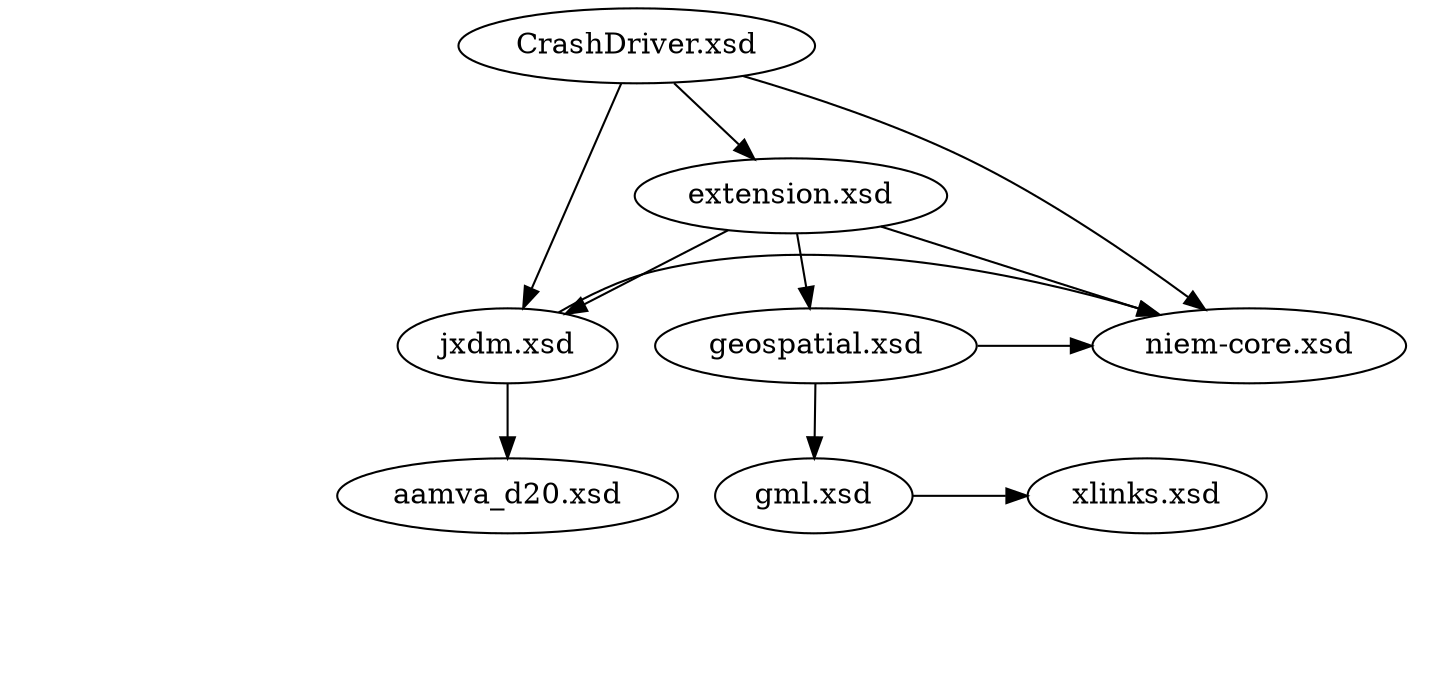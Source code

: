 digraph schemas {

	// layouts
    // layout="circo";
    layout="dot";
    
    // layout="fdp";
    // layout="neato";
    // layout="osage";
    // layout="patchwork";
    // layout="sfdp";
    // layout="twopi";

	// extension

	CrashDriver [label="CrashDriver.xsd"];
		CrashDriver -> niem_core;
		CrashDriver -> jxdm;
		CrashDriver -> extension;
		CrashDriver -> structures [style="invis"];

	extension [label="extension.xsd"];
		extension -> niem_core;
		extension -> jxdm;
		extension -> geospatial;
		extension -> niem_xs [style="invis"];
		extension -> structures [style="invis"];

	// external
	gml [label="gml.xsd"];
		gml -> xlinks;
	xlinks [label="xlinks.xsd"];


	structures [label="structures.xsd", style="invis"];


	// core

	niem_core [label="niem-core.xsd"];
		niem_core -> niem_xs [style="invis"];
		niem_core -> structures [style="invis"];

	// domains
	jxdm [label="jxdm.xsd"];
		jxdm -> aamva_d20;
		jxdm -> niem_core;
		jxdm -> niem_xs [style="invis"];
		jxdm -> structures [style="invis"];

	// codes

	aamva_d20 [label="aamva_d20.xsd"];
		aamva_d20 -> structures [style="invis"];

	// adapters

	geospatial [label="geospatial.xsd"];
		geospatial -> niem_core;
		geospatial -> structures [style="invis"];
		geospatial -> gml;

	niem_xs [label="niem-xs.xsd", style="invis"];
		niem_xs -> structures [style="invis"];

	// ========================

{ rank="source" CrashDriver }
{ rank="same" extension }
{ rank="same" niem_core, geospatial, jxdm }
{ rank="same" aamva_d20 }
{ rank="same" gml, xlinks }
{ rank="same" structures, niem_xs }

}